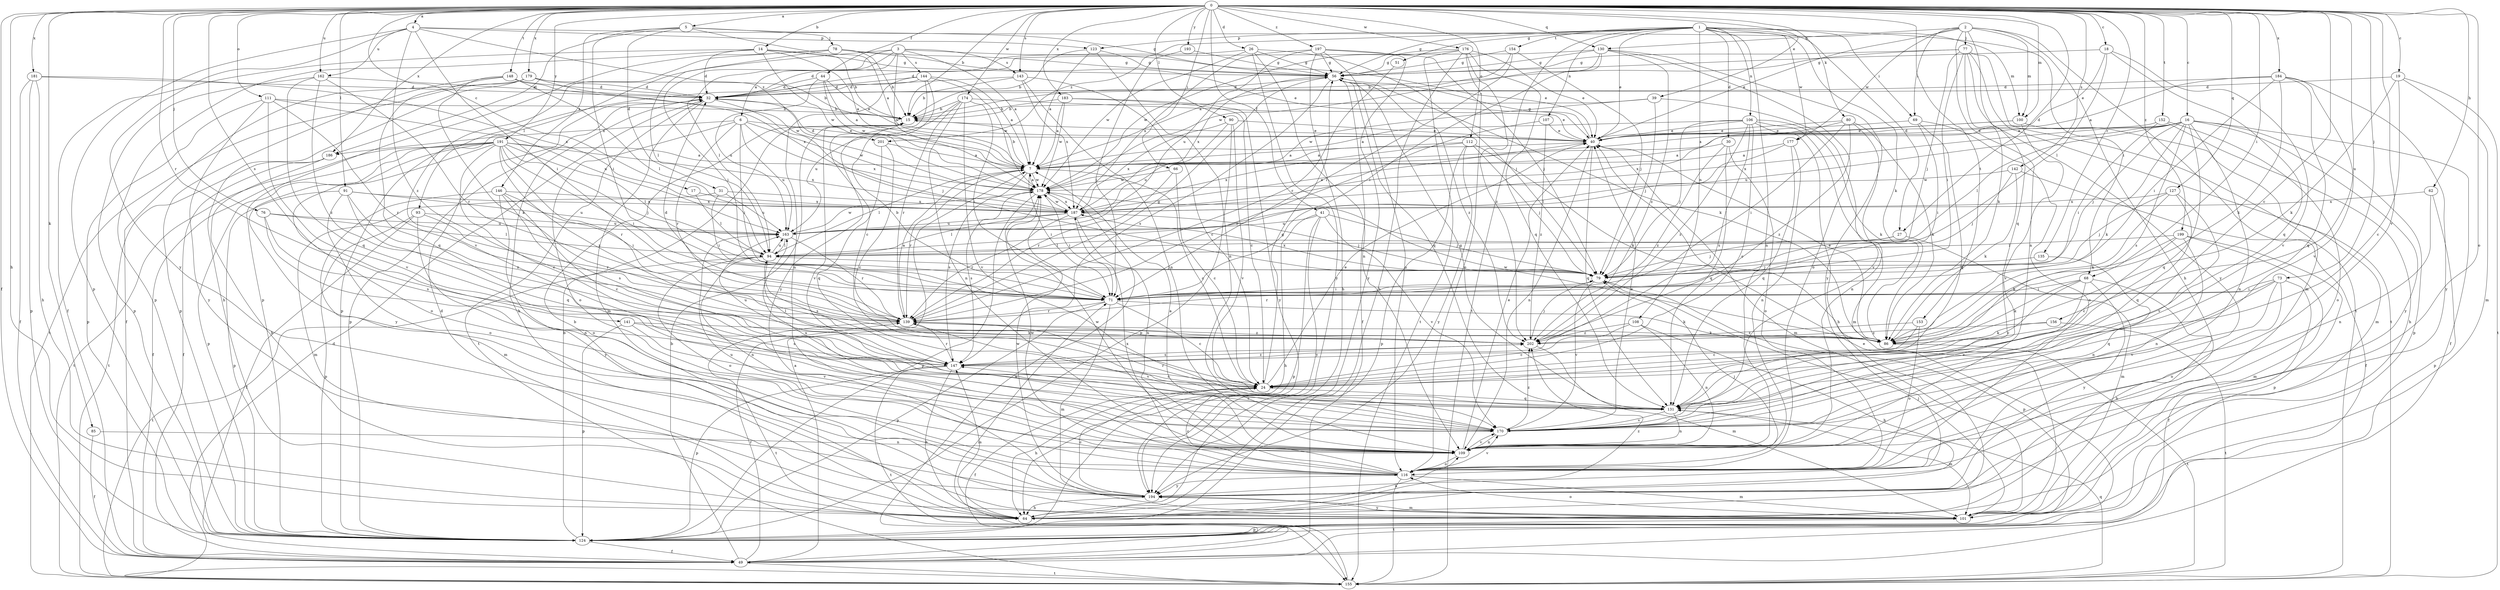 strict digraph  {
0;
1;
2;
3;
4;
5;
6;
7;
14;
15;
16;
17;
18;
19;
24;
26;
27;
30;
31;
32;
39;
40;
41;
44;
49;
51;
56;
62;
64;
66;
68;
69;
71;
73;
76;
77;
78;
79;
80;
85;
86;
90;
91;
93;
94;
100;
101;
106;
107;
108;
109;
111;
112;
116;
123;
124;
127;
130;
131;
135;
139;
141;
142;
143;
144;
146;
147;
148;
152;
153;
154;
155;
156;
162;
163;
170;
174;
176;
177;
178;
179;
181;
183;
184;
186;
187;
191;
193;
194;
197;
199;
201;
202;
0 -> 4  [label=a];
0 -> 5  [label=a];
0 -> 14  [label=b];
0 -> 15  [label=b];
0 -> 16  [label=c];
0 -> 17  [label=c];
0 -> 18  [label=c];
0 -> 19  [label=c];
0 -> 24  [label=c];
0 -> 26  [label=d];
0 -> 27  [label=d];
0 -> 39  [label=e];
0 -> 41  [label=f];
0 -> 44  [label=f];
0 -> 49  [label=f];
0 -> 62  [label=h];
0 -> 64  [label=h];
0 -> 66  [label=i];
0 -> 68  [label=i];
0 -> 73  [label=j];
0 -> 76  [label=j];
0 -> 80  [label=k];
0 -> 85  [label=k];
0 -> 90  [label=l];
0 -> 91  [label=l];
0 -> 100  [label=m];
0 -> 111  [label=o];
0 -> 112  [label=o];
0 -> 116  [label=o];
0 -> 127  [label=q];
0 -> 130  [label=q];
0 -> 135  [label=r];
0 -> 139  [label=r];
0 -> 141  [label=s];
0 -> 142  [label=s];
0 -> 143  [label=s];
0 -> 148  [label=t];
0 -> 152  [label=t];
0 -> 153  [label=t];
0 -> 156  [label=u];
0 -> 162  [label=u];
0 -> 170  [label=v];
0 -> 174  [label=w];
0 -> 176  [label=w];
0 -> 179  [label=x];
0 -> 181  [label=x];
0 -> 183  [label=x];
0 -> 184  [label=x];
0 -> 186  [label=x];
0 -> 191  [label=y];
0 -> 193  [label=y];
0 -> 197  [label=z];
0 -> 199  [label=z];
1 -> 27  [label=d];
1 -> 30  [label=d];
1 -> 40  [label=e];
1 -> 51  [label=g];
1 -> 56  [label=g];
1 -> 68  [label=i];
1 -> 69  [label=i];
1 -> 86  [label=k];
1 -> 106  [label=n];
1 -> 107  [label=n];
1 -> 108  [label=n];
1 -> 109  [label=n];
1 -> 123  [label=p];
1 -> 154  [label=t];
1 -> 155  [label=t];
1 -> 177  [label=w];
1 -> 201  [label=z];
2 -> 40  [label=e];
2 -> 64  [label=h];
2 -> 69  [label=i];
2 -> 77  [label=j];
2 -> 100  [label=m];
2 -> 109  [label=n];
2 -> 130  [label=q];
2 -> 131  [label=q];
2 -> 155  [label=t];
2 -> 177  [label=w];
3 -> 6  [label=a];
3 -> 7  [label=a];
3 -> 40  [label=e];
3 -> 71  [label=i];
3 -> 93  [label=l];
3 -> 94  [label=l];
3 -> 143  [label=s];
3 -> 144  [label=s];
3 -> 178  [label=w];
4 -> 56  [label=g];
4 -> 71  [label=i];
4 -> 123  [label=p];
4 -> 124  [label=p];
4 -> 162  [label=u];
4 -> 194  [label=y];
4 -> 201  [label=z];
4 -> 202  [label=z];
5 -> 7  [label=a];
5 -> 31  [label=d];
5 -> 71  [label=i];
5 -> 78  [label=j];
5 -> 100  [label=m];
5 -> 146  [label=s];
5 -> 186  [label=x];
6 -> 40  [label=e];
6 -> 71  [label=i];
6 -> 116  [label=o];
6 -> 139  [label=r];
6 -> 163  [label=u];
6 -> 178  [label=w];
6 -> 186  [label=x];
6 -> 187  [label=x];
7 -> 15  [label=b];
7 -> 24  [label=c];
7 -> 32  [label=d];
7 -> 71  [label=i];
7 -> 94  [label=l];
7 -> 139  [label=r];
7 -> 147  [label=s];
7 -> 178  [label=w];
14 -> 7  [label=a];
14 -> 15  [label=b];
14 -> 32  [label=d];
14 -> 49  [label=f];
14 -> 56  [label=g];
14 -> 124  [label=p];
14 -> 178  [label=w];
15 -> 40  [label=e];
15 -> 170  [label=v];
16 -> 40  [label=e];
16 -> 49  [label=f];
16 -> 79  [label=j];
16 -> 86  [label=k];
16 -> 94  [label=l];
16 -> 109  [label=n];
16 -> 124  [label=p];
16 -> 131  [label=q];
16 -> 147  [label=s];
16 -> 163  [label=u];
16 -> 187  [label=x];
16 -> 194  [label=y];
17 -> 94  [label=l];
17 -> 187  [label=x];
18 -> 40  [label=e];
18 -> 56  [label=g];
18 -> 94  [label=l];
18 -> 131  [label=q];
18 -> 170  [label=v];
19 -> 24  [label=c];
19 -> 32  [label=d];
19 -> 86  [label=k];
19 -> 101  [label=m];
19 -> 155  [label=t];
24 -> 40  [label=e];
24 -> 49  [label=f];
24 -> 56  [label=g];
24 -> 64  [label=h];
24 -> 131  [label=q];
26 -> 32  [label=d];
26 -> 56  [label=g];
26 -> 79  [label=j];
26 -> 109  [label=n];
26 -> 178  [label=w];
26 -> 194  [label=y];
27 -> 79  [label=j];
27 -> 94  [label=l];
27 -> 101  [label=m];
30 -> 7  [label=a];
30 -> 116  [label=o];
30 -> 131  [label=q];
30 -> 202  [label=z];
31 -> 71  [label=i];
31 -> 101  [label=m];
31 -> 163  [label=u];
31 -> 187  [label=x];
32 -> 15  [label=b];
32 -> 64  [label=h];
32 -> 79  [label=j];
32 -> 101  [label=m];
32 -> 124  [label=p];
32 -> 155  [label=t];
39 -> 15  [label=b];
39 -> 79  [label=j];
39 -> 170  [label=v];
39 -> 178  [label=w];
40 -> 7  [label=a];
40 -> 56  [label=g];
40 -> 101  [label=m];
40 -> 109  [label=n];
40 -> 131  [label=q];
41 -> 64  [label=h];
41 -> 79  [label=j];
41 -> 124  [label=p];
41 -> 163  [label=u];
41 -> 170  [label=v];
41 -> 194  [label=y];
44 -> 7  [label=a];
44 -> 32  [label=d];
44 -> 40  [label=e];
44 -> 163  [label=u];
44 -> 178  [label=w];
49 -> 7  [label=a];
49 -> 15  [label=b];
49 -> 139  [label=r];
49 -> 155  [label=t];
49 -> 178  [label=w];
51 -> 139  [label=r];
56 -> 32  [label=d];
56 -> 49  [label=f];
56 -> 86  [label=k];
56 -> 131  [label=q];
56 -> 147  [label=s];
56 -> 187  [label=x];
56 -> 202  [label=z];
62 -> 109  [label=n];
62 -> 124  [label=p];
62 -> 187  [label=x];
64 -> 15  [label=b];
64 -> 32  [label=d];
64 -> 109  [label=n];
64 -> 147  [label=s];
64 -> 202  [label=z];
66 -> 24  [label=c];
66 -> 139  [label=r];
66 -> 178  [label=w];
68 -> 24  [label=c];
68 -> 64  [label=h];
68 -> 71  [label=i];
68 -> 86  [label=k];
68 -> 170  [label=v];
68 -> 194  [label=y];
69 -> 40  [label=e];
69 -> 71  [label=i];
69 -> 116  [label=o];
69 -> 131  [label=q];
71 -> 15  [label=b];
71 -> 24  [label=c];
71 -> 86  [label=k];
71 -> 101  [label=m];
71 -> 124  [label=p];
71 -> 139  [label=r];
73 -> 49  [label=f];
73 -> 71  [label=i];
73 -> 116  [label=o];
73 -> 131  [label=q];
73 -> 139  [label=r];
73 -> 170  [label=v];
76 -> 94  [label=l];
76 -> 109  [label=n];
76 -> 147  [label=s];
76 -> 163  [label=u];
77 -> 15  [label=b];
77 -> 56  [label=g];
77 -> 71  [label=i];
77 -> 79  [label=j];
77 -> 86  [label=k];
77 -> 101  [label=m];
77 -> 155  [label=t];
77 -> 194  [label=y];
78 -> 15  [label=b];
78 -> 40  [label=e];
78 -> 56  [label=g];
78 -> 94  [label=l];
78 -> 124  [label=p];
78 -> 170  [label=v];
79 -> 71  [label=i];
79 -> 124  [label=p];
79 -> 170  [label=v];
79 -> 187  [label=x];
80 -> 7  [label=a];
80 -> 40  [label=e];
80 -> 71  [label=i];
80 -> 86  [label=k];
80 -> 109  [label=n];
80 -> 202  [label=z];
85 -> 49  [label=f];
85 -> 109  [label=n];
86 -> 40  [label=e];
86 -> 155  [label=t];
86 -> 178  [label=w];
90 -> 40  [label=e];
90 -> 124  [label=p];
90 -> 163  [label=u];
90 -> 170  [label=v];
90 -> 187  [label=x];
91 -> 116  [label=o];
91 -> 124  [label=p];
91 -> 131  [label=q];
91 -> 163  [label=u];
91 -> 187  [label=x];
91 -> 202  [label=z];
93 -> 49  [label=f];
93 -> 124  [label=p];
93 -> 139  [label=r];
93 -> 163  [label=u];
93 -> 194  [label=y];
94 -> 79  [label=j];
94 -> 109  [label=n];
94 -> 116  [label=o];
94 -> 147  [label=s];
94 -> 155  [label=t];
94 -> 163  [label=u];
100 -> 40  [label=e];
100 -> 101  [label=m];
100 -> 170  [label=v];
100 -> 187  [label=x];
101 -> 79  [label=j];
101 -> 116  [label=o];
101 -> 124  [label=p];
101 -> 194  [label=y];
106 -> 7  [label=a];
106 -> 24  [label=c];
106 -> 40  [label=e];
106 -> 64  [label=h];
106 -> 79  [label=j];
106 -> 86  [label=k];
106 -> 101  [label=m];
106 -> 147  [label=s];
106 -> 202  [label=z];
107 -> 40  [label=e];
107 -> 139  [label=r];
107 -> 202  [label=z];
108 -> 24  [label=c];
108 -> 64  [label=h];
108 -> 109  [label=n];
108 -> 202  [label=z];
109 -> 7  [label=a];
109 -> 40  [label=e];
109 -> 116  [label=o];
109 -> 170  [label=v];
109 -> 178  [label=w];
111 -> 15  [label=b];
111 -> 124  [label=p];
111 -> 139  [label=r];
111 -> 163  [label=u];
111 -> 170  [label=v];
111 -> 194  [label=y];
112 -> 7  [label=a];
112 -> 79  [label=j];
112 -> 86  [label=k];
112 -> 124  [label=p];
112 -> 187  [label=x];
112 -> 194  [label=y];
116 -> 24  [label=c];
116 -> 79  [label=j];
116 -> 101  [label=m];
116 -> 155  [label=t];
116 -> 163  [label=u];
116 -> 170  [label=v];
116 -> 178  [label=w];
116 -> 187  [label=x];
116 -> 194  [label=y];
123 -> 7  [label=a];
123 -> 15  [label=b];
123 -> 56  [label=g];
123 -> 109  [label=n];
124 -> 15  [label=b];
124 -> 40  [label=e];
124 -> 49  [label=f];
127 -> 79  [label=j];
127 -> 86  [label=k];
127 -> 131  [label=q];
127 -> 170  [label=v];
127 -> 187  [label=x];
130 -> 32  [label=d];
130 -> 56  [label=g];
130 -> 71  [label=i];
130 -> 116  [label=o];
130 -> 178  [label=w];
130 -> 194  [label=y];
130 -> 202  [label=z];
131 -> 56  [label=g];
131 -> 101  [label=m];
131 -> 109  [label=n];
131 -> 139  [label=r];
131 -> 170  [label=v];
135 -> 79  [label=j];
135 -> 109  [label=n];
139 -> 7  [label=a];
139 -> 32  [label=d];
139 -> 56  [label=g];
139 -> 86  [label=k];
139 -> 155  [label=t];
139 -> 170  [label=v];
139 -> 202  [label=z];
141 -> 86  [label=k];
141 -> 124  [label=p];
141 -> 147  [label=s];
141 -> 170  [label=v];
142 -> 49  [label=f];
142 -> 79  [label=j];
142 -> 86  [label=k];
142 -> 178  [label=w];
143 -> 15  [label=b];
143 -> 24  [label=c];
143 -> 32  [label=d];
143 -> 109  [label=n];
143 -> 187  [label=x];
144 -> 7  [label=a];
144 -> 24  [label=c];
144 -> 32  [label=d];
144 -> 109  [label=n];
144 -> 124  [label=p];
144 -> 178  [label=w];
144 -> 194  [label=y];
146 -> 24  [label=c];
146 -> 71  [label=i];
146 -> 101  [label=m];
146 -> 116  [label=o];
146 -> 147  [label=s];
146 -> 187  [label=x];
147 -> 24  [label=c];
147 -> 64  [label=h];
147 -> 94  [label=l];
147 -> 124  [label=p];
147 -> 139  [label=r];
147 -> 155  [label=t];
147 -> 163  [label=u];
147 -> 202  [label=z];
148 -> 32  [label=d];
148 -> 86  [label=k];
148 -> 94  [label=l];
148 -> 124  [label=p];
148 -> 131  [label=q];
148 -> 178  [label=w];
152 -> 40  [label=e];
152 -> 64  [label=h];
152 -> 71  [label=i];
152 -> 116  [label=o];
153 -> 24  [label=c];
153 -> 116  [label=o];
153 -> 202  [label=z];
154 -> 7  [label=a];
154 -> 56  [label=g];
154 -> 71  [label=i];
154 -> 79  [label=j];
155 -> 32  [label=d];
155 -> 71  [label=i];
155 -> 131  [label=q];
156 -> 86  [label=k];
156 -> 155  [label=t];
156 -> 202  [label=z];
162 -> 32  [label=d];
162 -> 124  [label=p];
162 -> 131  [label=q];
162 -> 139  [label=r];
162 -> 202  [label=z];
163 -> 94  [label=l];
163 -> 139  [label=r];
163 -> 178  [label=w];
170 -> 40  [label=e];
170 -> 109  [label=n];
170 -> 147  [label=s];
170 -> 163  [label=u];
170 -> 202  [label=z];
174 -> 15  [label=b];
174 -> 40  [label=e];
174 -> 71  [label=i];
174 -> 109  [label=n];
174 -> 139  [label=r];
174 -> 163  [label=u];
174 -> 170  [label=v];
176 -> 40  [label=e];
176 -> 56  [label=g];
176 -> 64  [label=h];
176 -> 116  [label=o];
176 -> 131  [label=q];
176 -> 155  [label=t];
176 -> 178  [label=w];
176 -> 202  [label=z];
177 -> 7  [label=a];
177 -> 94  [label=l];
177 -> 109  [label=n];
177 -> 131  [label=q];
178 -> 7  [label=a];
178 -> 71  [label=i];
178 -> 124  [label=p];
178 -> 147  [label=s];
178 -> 187  [label=x];
179 -> 15  [label=b];
179 -> 32  [label=d];
179 -> 49  [label=f];
179 -> 64  [label=h];
179 -> 155  [label=t];
179 -> 187  [label=x];
181 -> 32  [label=d];
181 -> 49  [label=f];
181 -> 64  [label=h];
181 -> 124  [label=p];
181 -> 187  [label=x];
183 -> 7  [label=a];
183 -> 15  [label=b];
183 -> 24  [label=c];
183 -> 178  [label=w];
183 -> 194  [label=y];
184 -> 7  [label=a];
184 -> 32  [label=d];
184 -> 71  [label=i];
184 -> 86  [label=k];
184 -> 131  [label=q];
184 -> 170  [label=v];
184 -> 194  [label=y];
186 -> 49  [label=f];
186 -> 64  [label=h];
186 -> 155  [label=t];
187 -> 40  [label=e];
187 -> 79  [label=j];
187 -> 94  [label=l];
187 -> 109  [label=n];
187 -> 139  [label=r];
187 -> 163  [label=u];
187 -> 178  [label=w];
191 -> 7  [label=a];
191 -> 24  [label=c];
191 -> 49  [label=f];
191 -> 71  [label=i];
191 -> 79  [label=j];
191 -> 94  [label=l];
191 -> 116  [label=o];
191 -> 124  [label=p];
191 -> 139  [label=r];
191 -> 155  [label=t];
191 -> 187  [label=x];
191 -> 194  [label=y];
191 -> 202  [label=z];
193 -> 56  [label=g];
193 -> 71  [label=i];
194 -> 24  [label=c];
194 -> 64  [label=h];
194 -> 101  [label=m];
194 -> 178  [label=w];
197 -> 56  [label=g];
197 -> 64  [label=h];
197 -> 79  [label=j];
197 -> 116  [label=o];
197 -> 163  [label=u];
197 -> 187  [label=x];
197 -> 194  [label=y];
199 -> 24  [label=c];
199 -> 86  [label=k];
199 -> 94  [label=l];
199 -> 101  [label=m];
199 -> 109  [label=n];
199 -> 124  [label=p];
201 -> 7  [label=a];
201 -> 24  [label=c];
201 -> 131  [label=q];
202 -> 79  [label=j];
202 -> 101  [label=m];
202 -> 147  [label=s];
}

